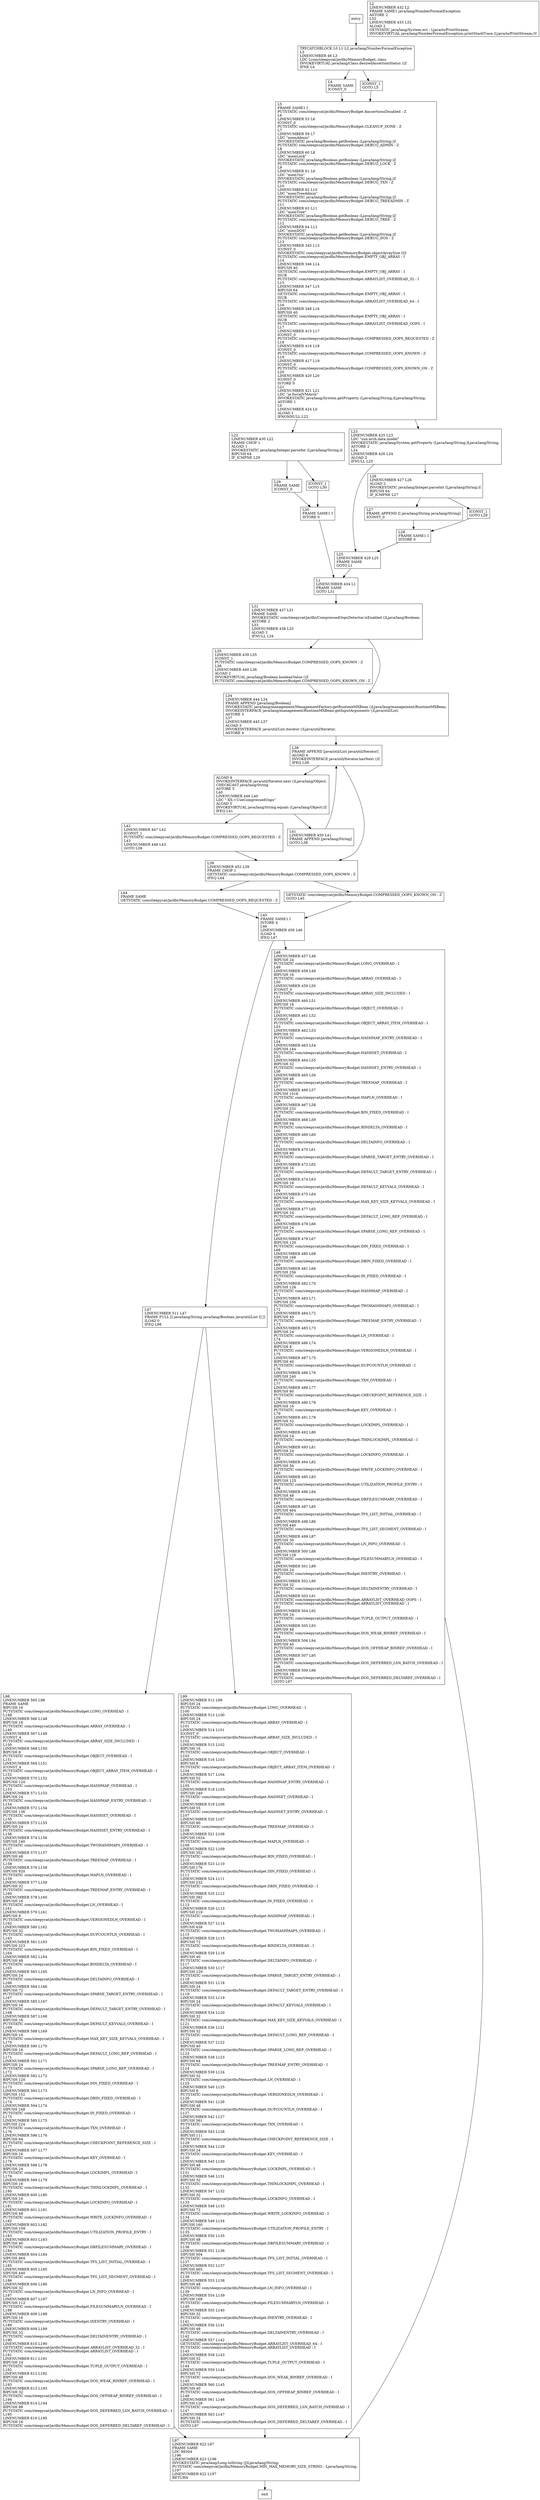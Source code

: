 digraph <clinit> {
node [shape=record];
135557768 [label="L35\lLINENUMBER 439 L35\lICONST_1\lPUTSTATIC com/sleepycat/je/dbi/MemoryBudget.COMPRESSED_OOPS_KNOWN : Z\lL36\lLINENUMBER 440 L36\lALOAD 2\lINVOKEVIRTUAL java/lang/Boolean.booleanValue ()Z\lPUTSTATIC com/sleepycat/je/dbi/MemoryBudget.COMPRESSED_OOPS_KNOWN_ON : Z\l"];
1553443008 [label="L38\lFRAME APPEND [java/util/List java/util/Iterator]\lALOAD 4\lINVOKEINTERFACE java/util/Iterator.hasNext ()Z\lIFEQ L39\l"];
1466288532 [label="L28\lFRAME SAME1 I\lISTORE 0\l"];
929999965 [label="L31\lLINENUMBER 437 L31\lFRAME SAME\lINVOKESTATIC com/sleepycat/je/dbi/CompressedOopsDetector.isEnabled ()Ljava/lang/Boolean;\lASTORE 2\lL33\lLINENUMBER 438 L33\lALOAD 2\lIFNULL L34\l"];
1390072929 [label="L44\lFRAME SAME\lGETSTATIC com/sleepycat/je/dbi/MemoryBudget.COMPRESSED_OOPS_REQUESTED : Z\l"];
235474330 [label="L4\lFRAME SAME\lICONST_0\l"];
509207314 [label="L34\lLINENUMBER 444 L34\lFRAME APPEND [java/lang/Boolean]\lINVOKESTATIC java/lang/management/ManagementFactory.getRuntimeMXBean ()Ljava/lang/management/RuntimeMXBean;\lINVOKEINTERFACE java/lang/management/RuntimeMXBean.getInputArguments ()Ljava/util/List;\lASTORE 3\lL37\lLINENUMBER 445 L37\lALOAD 3\lINVOKEINTERFACE java/util/List.iterator ()Ljava/util/Iterator;\lASTORE 4\l"];
1159007132 [label="L29\lFRAME SAME\lICONST_0\l"];
1019560899 [label="L30\lFRAME SAME1 I\lISTORE 0\l"];
527038106 [label="L27\lFRAME APPEND [I java/lang/String java/lang/String]\lICONST_0\l"];
1502718625 [label="L98\lLINENUMBER 565 L98\lFRAME SAME\lBIPUSH 16\lPUTSTATIC com/sleepycat/je/dbi/MemoryBudget.LONG_OVERHEAD : I\lL148\lLINENUMBER 566 L148\lBIPUSH 16\lPUTSTATIC com/sleepycat/je/dbi/MemoryBudget.ARRAY_OVERHEAD : I\lL149\lLINENUMBER 567 L149\lICONST_4\lPUTSTATIC com/sleepycat/je/dbi/MemoryBudget.ARRAY_SIZE_INCLUDED : I\lL150\lLINENUMBER 568 L150\lBIPUSH 8\lPUTSTATIC com/sleepycat/je/dbi/MemoryBudget.OBJECT_OVERHEAD : I\lL151\lLINENUMBER 569 L151\lICONST_4\lPUTSTATIC com/sleepycat/je/dbi/MemoryBudget.OBJECT_ARRAY_ITEM_OVERHEAD : I\lL152\lLINENUMBER 570 L152\lBIPUSH 120\lPUTSTATIC com/sleepycat/je/dbi/MemoryBudget.HASHMAP_OVERHEAD : I\lL153\lLINENUMBER 571 L153\lBIPUSH 24\lPUTSTATIC com/sleepycat/je/dbi/MemoryBudget.HASHMAP_ENTRY_OVERHEAD : I\lL154\lLINENUMBER 572 L154\lSIPUSH 136\lPUTSTATIC com/sleepycat/je/dbi/MemoryBudget.HASHSET_OVERHEAD : I\lL155\lLINENUMBER 573 L155\lBIPUSH 24\lPUTSTATIC com/sleepycat/je/dbi/MemoryBudget.HASHSET_ENTRY_OVERHEAD : I\lL156\lLINENUMBER 574 L156\lSIPUSH 240\lPUTSTATIC com/sleepycat/je/dbi/MemoryBudget.TWOHASHMAPS_OVERHEAD : I\lL157\lLINENUMBER 575 L157\lBIPUSH 48\lPUTSTATIC com/sleepycat/je/dbi/MemoryBudget.TREEMAP_OVERHEAD : I\lL158\lLINENUMBER 576 L158\lSIPUSH 920\lPUTSTATIC com/sleepycat/je/dbi/MemoryBudget.MAPLN_OVERHEAD : I\lL159\lLINENUMBER 577 L159\lBIPUSH 32\lPUTSTATIC com/sleepycat/je/dbi/MemoryBudget.TREEMAP_ENTRY_OVERHEAD : I\lL160\lLINENUMBER 578 L160\lBIPUSH 16\lPUTSTATIC com/sleepycat/je/dbi/MemoryBudget.LN_OVERHEAD : I\lL161\lLINENUMBER 579 L161\lBIPUSH 8\lPUTSTATIC com/sleepycat/je/dbi/MemoryBudget.VERSIONEDLN_OVERHEAD : I\lL162\lLINENUMBER 580 L162\lBIPUSH 32\lPUTSTATIC com/sleepycat/je/dbi/MemoryBudget.DUPCOUNTLN_OVERHEAD : I\lL163\lLINENUMBER 581 L163\lSIPUSH 223\lPUTSTATIC com/sleepycat/je/dbi/MemoryBudget.BIN_FIXED_OVERHEAD : I\lL164\lLINENUMBER 582 L164\lBIPUSH 48\lPUTSTATIC com/sleepycat/je/dbi/MemoryBudget.BINDELTA_OVERHEAD : I\lL165\lLINENUMBER 583 L165\lBIPUSH 24\lPUTSTATIC com/sleepycat/je/dbi/MemoryBudget.DELTAINFO_OVERHEAD : I\lL166\lLINENUMBER 584 L166\lBIPUSH 72\lPUTSTATIC com/sleepycat/je/dbi/MemoryBudget.SPARSE_TARGET_ENTRY_OVERHEAD : I\lL167\lLINENUMBER 585 L167\lBIPUSH 16\lPUTSTATIC com/sleepycat/je/dbi/MemoryBudget.DEFAULT_TARGET_ENTRY_OVERHEAD : I\lL168\lLINENUMBER 587 L168\lBIPUSH 16\lPUTSTATIC com/sleepycat/je/dbi/MemoryBudget.DEFAULT_KEYVALS_OVERHEAD : I\lL169\lLINENUMBER 588 L169\lBIPUSH 16\lPUTSTATIC com/sleepycat/je/dbi/MemoryBudget.MAX_KEY_SIZE_KEYVALS_OVERHEAD : I\lL170\lLINENUMBER 590 L170\lBIPUSH 16\lPUTSTATIC com/sleepycat/je/dbi/MemoryBudget.DEFAULT_LONG_REP_OVERHEAD : I\lL171\lLINENUMBER 591 L171\lBIPUSH 24\lPUTSTATIC com/sleepycat/je/dbi/MemoryBudget.SPARSE_LONG_REP_OVERHEAD : I\lL172\lLINENUMBER 592 L172\lBIPUSH 120\lPUTSTATIC com/sleepycat/je/dbi/MemoryBudget.DIN_FIXED_OVERHEAD : I\lL173\lLINENUMBER 593 L173\lSIPUSH 152\lPUTSTATIC com/sleepycat/je/dbi/MemoryBudget.DBIN_FIXED_OVERHEAD : I\lL174\lLINENUMBER 594 L174\lSIPUSH 248\lPUTSTATIC com/sleepycat/je/dbi/MemoryBudget.IN_FIXED_OVERHEAD : I\lL175\lLINENUMBER 595 L175\lSIPUSH 224\lPUTSTATIC com/sleepycat/je/dbi/MemoryBudget.TXN_OVERHEAD : I\lL176\lLINENUMBER 596 L176\lBIPUSH 64\lPUTSTATIC com/sleepycat/je/dbi/MemoryBudget.CHECKPOINT_REFERENCE_SIZE : I\lL177\lLINENUMBER 597 L177\lBIPUSH 16\lPUTSTATIC com/sleepycat/je/dbi/MemoryBudget.KEY_OVERHEAD : I\lL178\lLINENUMBER 598 L178\lBIPUSH 24\lPUTSTATIC com/sleepycat/je/dbi/MemoryBudget.LOCKIMPL_OVERHEAD : I\lL179\lLINENUMBER 599 L179\lBIPUSH 16\lPUTSTATIC com/sleepycat/je/dbi/MemoryBudget.THINLOCKIMPL_OVERHEAD : I\lL180\lLINENUMBER 600 L180\lBIPUSH 16\lPUTSTATIC com/sleepycat/je/dbi/MemoryBudget.LOCKINFO_OVERHEAD : I\lL181\lLINENUMBER 601 L181\lBIPUSH 48\lPUTSTATIC com/sleepycat/je/dbi/MemoryBudget.WRITE_LOCKINFO_OVERHEAD : I\lL182\lLINENUMBER 602 L182\lBIPUSH 109\lPUTSTATIC com/sleepycat/je/dbi/MemoryBudget.UTILIZATION_PROFILE_ENTRY : I\lL183\lLINENUMBER 603 L183\lBIPUSH 40\lPUTSTATIC com/sleepycat/je/dbi/MemoryBudget.DBFILESUMMARY_OVERHEAD : I\lL184\lLINENUMBER 604 L184\lSIPUSH 464\lPUTSTATIC com/sleepycat/je/dbi/MemoryBudget.TFS_LIST_INITIAL_OVERHEAD : I\lL185\lLINENUMBER 605 L185\lSIPUSH 440\lPUTSTATIC com/sleepycat/je/dbi/MemoryBudget.TFS_LIST_SEGMENT_OVERHEAD : I\lL186\lLINENUMBER 606 L186\lBIPUSH 32\lPUTSTATIC com/sleepycat/je/dbi/MemoryBudget.LN_INFO_OVERHEAD : I\lL187\lLINENUMBER 607 L187\lBIPUSH 112\lPUTSTATIC com/sleepycat/je/dbi/MemoryBudget.FILESUMMARYLN_OVERHEAD : I\lL188\lLINENUMBER 608 L188\lBIPUSH 16\lPUTSTATIC com/sleepycat/je/dbi/MemoryBudget.INENTRY_OVERHEAD : I\lL189\lLINENUMBER 609 L189\lBIPUSH 32\lPUTSTATIC com/sleepycat/je/dbi/MemoryBudget.DELTAINENTRY_OVERHEAD : I\lL190\lLINENUMBER 610 L190\lGETSTATIC com/sleepycat/je/dbi/MemoryBudget.ARRAYLIST_OVERHEAD_32 : I\lPUTSTATIC com/sleepycat/je/dbi/MemoryBudget.ARRAYLIST_OVERHEAD : I\lL191\lLINENUMBER 611 L191\lBIPUSH 24\lPUTSTATIC com/sleepycat/je/dbi/MemoryBudget.TUPLE_OUTPUT_OVERHEAD : I\lL192\lLINENUMBER 612 L192\lBIPUSH 48\lPUTSTATIC com/sleepycat/je/dbi/MemoryBudget.DOS_WEAK_BINREF_OVERHEAD : I\lL193\lLINENUMBER 613 L193\lBIPUSH 32\lPUTSTATIC com/sleepycat/je/dbi/MemoryBudget.DOS_OFFHEAP_BINREF_OVERHEAD : I\lL194\lLINENUMBER 614 L194\lBIPUSH 88\lPUTSTATIC com/sleepycat/je/dbi/MemoryBudget.DOS_DEFERRED_LSN_BATCH_OVERHEAD : I\lL195\lLINENUMBER 616 L195\lBIPUSH 16\lPUTSTATIC com/sleepycat/je/dbi/MemoryBudget.DOS_DEFERRED_DELTAREF_OVERHEAD : I\l"];
1059485071 [label="ALOAD 4\lINVOKEINTERFACE java/util/Iterator.next ()Ljava/lang/Object;\lCHECKCAST java/lang/String\lASTORE 5\lL40\lLINENUMBER 446 L40\lLDC \"-XX:+UseCompressedOops\"\lALOAD 5\lINVOKEVIRTUAL java/lang/String.equals (Ljava/lang/Object;)Z\lIFEQ L41\l"];
673907453 [label="GETSTATIC com/sleepycat/je/dbi/MemoryBudget.COMPRESSED_OOPS_KNOWN_ON : Z\lGOTO L45\l"];
344834257 [label="L39\lLINENUMBER 452 L39\lFRAME CHOP 1\lGETSTATIC com/sleepycat/je/dbi/MemoryBudget.COMPRESSED_OOPS_KNOWN : Z\lIFEQ L44\l"];
2020387555 [label="L45\lFRAME SAME1 I\lISTORE 4\lL46\lLINENUMBER 456 L46\lILOAD 4\lIFEQ L47\l"];
1774460955 [label="L25\lLINENUMBER 429 L25\lFRAME SAME\lGOTO L1\l"];
615354858 [label="L42\lLINENUMBER 447 L42\lICONST_1\lPUTSTATIC com/sleepycat/je/dbi/MemoryBudget.COMPRESSED_OOPS_REQUESTED : Z\lL43\lLINENUMBER 448 L43\lGOTO L39\l"];
1937747867 [label="TRYCATCHBLOCK L0 L1 L2 java/lang/NumberFormatException\lL3\lLINENUMBER 46 L3\lLDC Lcom/sleepycat/je/dbi/MemoryBudget;.class\lINVOKEVIRTUAL java/lang/Class.desiredAssertionStatus ()Z\lIFNE L4\l"];
362345107 [label="ICONST_1\lGOTO L30\l"];
2064506711 [label="L5\lFRAME SAME1 I\lPUTSTATIC com/sleepycat/je/dbi/MemoryBudget.$assertionsDisabled : Z\lL6\lLINENUMBER 53 L6\lICONST_0\lPUTSTATIC com/sleepycat/je/dbi/MemoryBudget.CLEANUP_DONE : Z\lL7\lLINENUMBER 59 L7\lLDC \"memAdmin\"\lINVOKESTATIC java/lang/Boolean.getBoolean (Ljava/lang/String;)Z\lPUTSTATIC com/sleepycat/je/dbi/MemoryBudget.DEBUG_ADMIN : Z\lL8\lLINENUMBER 60 L8\lLDC \"memLock\"\lINVOKESTATIC java/lang/Boolean.getBoolean (Ljava/lang/String;)Z\lPUTSTATIC com/sleepycat/je/dbi/MemoryBudget.DEBUG_LOCK : Z\lL9\lLINENUMBER 61 L9\lLDC \"memTxn\"\lINVOKESTATIC java/lang/Boolean.getBoolean (Ljava/lang/String;)Z\lPUTSTATIC com/sleepycat/je/dbi/MemoryBudget.DEBUG_TXN : Z\lL10\lLINENUMBER 62 L10\lLDC \"memTreeAdmin\"\lINVOKESTATIC java/lang/Boolean.getBoolean (Ljava/lang/String;)Z\lPUTSTATIC com/sleepycat/je/dbi/MemoryBudget.DEBUG_TREEADMIN : Z\lL11\lLINENUMBER 63 L11\lLDC \"memTree\"\lINVOKESTATIC java/lang/Boolean.getBoolean (Ljava/lang/String;)Z\lPUTSTATIC com/sleepycat/je/dbi/MemoryBudget.DEBUG_TREE : Z\lL12\lLINENUMBER 64 L12\lLDC \"memDOS\"\lINVOKESTATIC java/lang/Boolean.getBoolean (Ljava/lang/String;)Z\lPUTSTATIC com/sleepycat/je/dbi/MemoryBudget.DEBUG_DOS : Z\lL13\lLINENUMBER 345 L13\lICONST_0\lINVOKESTATIC com/sleepycat/je/dbi/MemoryBudget.objectArraySize (I)I\lPUTSTATIC com/sleepycat/je/dbi/MemoryBudget.EMPTY_OBJ_ARRAY : I\lL14\lLINENUMBER 346 L14\lBIPUSH 40\lGETSTATIC com/sleepycat/je/dbi/MemoryBudget.EMPTY_OBJ_ARRAY : I\lISUB\lPUTSTATIC com/sleepycat/je/dbi/MemoryBudget.ARRAYLIST_OVERHEAD_32 : I\lL15\lLINENUMBER 347 L15\lBIPUSH 64\lGETSTATIC com/sleepycat/je/dbi/MemoryBudget.EMPTY_OBJ_ARRAY : I\lISUB\lPUTSTATIC com/sleepycat/je/dbi/MemoryBudget.ARRAYLIST_OVERHEAD_64 : I\lL16\lLINENUMBER 348 L16\lBIPUSH 40\lGETSTATIC com/sleepycat/je/dbi/MemoryBudget.EMPTY_OBJ_ARRAY : I\lISUB\lPUTSTATIC com/sleepycat/je/dbi/MemoryBudget.ARRAYLIST_OVERHEAD_OOPS : I\lL17\lLINENUMBER 415 L17\lICONST_0\lPUTSTATIC com/sleepycat/je/dbi/MemoryBudget.COMPRESSED_OOPS_REQUESTED : Z\lL18\lLINENUMBER 416 L18\lICONST_0\lPUTSTATIC com/sleepycat/je/dbi/MemoryBudget.COMPRESSED_OOPS_KNOWN : Z\lL19\lLINENUMBER 417 L19\lICONST_0\lPUTSTATIC com/sleepycat/je/dbi/MemoryBudget.COMPRESSED_OOPS_KNOWN_ON : Z\lL20\lLINENUMBER 420 L20\lICONST_0\lISTORE 0\lL21\lLINENUMBER 421 L21\lLDC \"je.forceJVMArch\"\lINVOKESTATIC java/lang/System.getProperty (Ljava/lang/String;)Ljava/lang/String;\lASTORE 1\lL0\lLINENUMBER 424 L0\lALOAD 1\lIFNONNULL L22\l"];
2082909459 [label="L26\lLINENUMBER 427 L26\lALOAD 2\lINVOKESTATIC java/lang/Integer.parseInt (Ljava/lang/String;)I\lBIPUSH 64\lIF_ICMPNE L27\l"];
518170718 [label="L1\lLINENUMBER 434 L1\lFRAME SAME\lGOTO L31\l"];
1159589921 [label="L41\lLINENUMBER 450 L41\lFRAME APPEND [java/lang/String]\lGOTO L38\l"];
803704224 [label="L22\lLINENUMBER 430 L22\lFRAME CHOP 1\lALOAD 1\lINVOKESTATIC java/lang/Integer.parseInt (Ljava/lang/String;)I\lBIPUSH 64\lIF_ICMPNE L29\l"];
208724025 [label="ICONST_1\lGOTO L28\l"];
1706089545 [label="L2\lLINENUMBER 432 L2\lFRAME SAME1 java/lang/NumberFormatException\lASTORE 2\lL32\lLINENUMBER 433 L32\lALOAD 2\lGETSTATIC java/lang/System.err : Ljava/io/PrintStream;\lINVOKEVIRTUAL java/lang/NumberFormatException.printStackTrace (Ljava/io/PrintStream;)V\l"];
48962240 [label="ICONST_1\lGOTO L5\l"];
1537470248 [label="L99\lLINENUMBER 512 L99\lBIPUSH 24\lPUTSTATIC com/sleepycat/je/dbi/MemoryBudget.LONG_OVERHEAD : I\lL100\lLINENUMBER 513 L100\lBIPUSH 24\lPUTSTATIC com/sleepycat/je/dbi/MemoryBudget.ARRAY_OVERHEAD : I\lL101\lLINENUMBER 514 L101\lICONST_0\lPUTSTATIC com/sleepycat/je/dbi/MemoryBudget.ARRAY_SIZE_INCLUDED : I\lL102\lLINENUMBER 515 L102\lBIPUSH 16\lPUTSTATIC com/sleepycat/je/dbi/MemoryBudget.OBJECT_OVERHEAD : I\lL103\lLINENUMBER 516 L103\lBIPUSH 8\lPUTSTATIC com/sleepycat/je/dbi/MemoryBudget.OBJECT_ARRAY_ITEM_OVERHEAD : I\lL104\lLINENUMBER 517 L104\lBIPUSH 52\lPUTSTATIC com/sleepycat/je/dbi/MemoryBudget.HASHMAP_ENTRY_OVERHEAD : I\lL105\lLINENUMBER 518 L105\lSIPUSH 240\lPUTSTATIC com/sleepycat/je/dbi/MemoryBudget.HASHSET_OVERHEAD : I\lL106\lLINENUMBER 519 L106\lBIPUSH 55\lPUTSTATIC com/sleepycat/je/dbi/MemoryBudget.HASHSET_ENTRY_OVERHEAD : I\lL107\lLINENUMBER 520 L107\lBIPUSH 80\lPUTSTATIC com/sleepycat/je/dbi/MemoryBudget.TREEMAP_OVERHEAD : I\lL108\lLINENUMBER 521 L108\lSIPUSH 1624\lPUTSTATIC com/sleepycat/je/dbi/MemoryBudget.MAPLN_OVERHEAD : I\lL109\lLINENUMBER 522 L109\lSIPUSH 352\lPUTSTATIC com/sleepycat/je/dbi/MemoryBudget.BIN_FIXED_OVERHEAD : I\lL110\lLINENUMBER 523 L110\lSIPUSH 176\lPUTSTATIC com/sleepycat/je/dbi/MemoryBudget.DIN_FIXED_OVERHEAD : I\lL111\lLINENUMBER 524 L111\lSIPUSH 232\lPUTSTATIC com/sleepycat/je/dbi/MemoryBudget.DBIN_FIXED_OVERHEAD : I\lL112\lLINENUMBER 525 L112\lSIPUSH 392\lPUTSTATIC com/sleepycat/je/dbi/MemoryBudget.IN_FIXED_OVERHEAD : I\lL113\lLINENUMBER 526 L113\lSIPUSH 219\lPUTSTATIC com/sleepycat/je/dbi/MemoryBudget.HASHMAP_OVERHEAD : I\lL114\lLINENUMBER 527 L114\lSIPUSH 438\lPUTSTATIC com/sleepycat/je/dbi/MemoryBudget.TWOHASHMAPS_OVERHEAD : I\lL115\lLINENUMBER 528 L115\lBIPUSH 72\lPUTSTATIC com/sleepycat/je/dbi/MemoryBudget.BINDELTA_OVERHEAD : I\lL116\lLINENUMBER 529 L116\lBIPUSH 40\lPUTSTATIC com/sleepycat/je/dbi/MemoryBudget.DELTAINFO_OVERHEAD : I\lL117\lLINENUMBER 530 L117\lBIPUSH 120\lPUTSTATIC com/sleepycat/je/dbi/MemoryBudget.SPARSE_TARGET_ENTRY_OVERHEAD : I\lL118\lLINENUMBER 531 L118\lBIPUSH 24\lPUTSTATIC com/sleepycat/je/dbi/MemoryBudget.DEFAULT_TARGET_ENTRY_OVERHEAD : I\lL119\lLINENUMBER 533 L119\lBIPUSH 24\lPUTSTATIC com/sleepycat/je/dbi/MemoryBudget.DEFAULT_KEYVALS_OVERHEAD : I\lL120\lLINENUMBER 534 L120\lBIPUSH 32\lPUTSTATIC com/sleepycat/je/dbi/MemoryBudget.MAX_KEY_SIZE_KEYVALS_OVERHEAD : I\lL121\lLINENUMBER 536 L121\lBIPUSH 32\lPUTSTATIC com/sleepycat/je/dbi/MemoryBudget.DEFAULT_LONG_REP_OVERHEAD : I\lL122\lLINENUMBER 537 L122\lBIPUSH 40\lPUTSTATIC com/sleepycat/je/dbi/MemoryBudget.SPARSE_LONG_REP_OVERHEAD : I\lL123\lLINENUMBER 538 L123\lBIPUSH 64\lPUTSTATIC com/sleepycat/je/dbi/MemoryBudget.TREEMAP_ENTRY_OVERHEAD : I\lL124\lLINENUMBER 539 L124\lBIPUSH 32\lPUTSTATIC com/sleepycat/je/dbi/MemoryBudget.LN_OVERHEAD : I\lL125\lLINENUMBER 540 L125\lBIPUSH 8\lPUTSTATIC com/sleepycat/je/dbi/MemoryBudget.VERSIONEDLN_OVERHEAD : I\lL126\lLINENUMBER 541 L126\lBIPUSH 48\lPUTSTATIC com/sleepycat/je/dbi/MemoryBudget.DUPCOUNTLN_OVERHEAD : I\lL127\lLINENUMBER 542 L127\lSIPUSH 361\lPUTSTATIC com/sleepycat/je/dbi/MemoryBudget.TXN_OVERHEAD : I\lL128\lLINENUMBER 543 L128\lBIPUSH 111\lPUTSTATIC com/sleepycat/je/dbi/MemoryBudget.CHECKPOINT_REFERENCE_SIZE : I\lL129\lLINENUMBER 544 L129\lBIPUSH 24\lPUTSTATIC com/sleepycat/je/dbi/MemoryBudget.KEY_OVERHEAD : I\lL130\lLINENUMBER 545 L130\lBIPUSH 48\lPUTSTATIC com/sleepycat/je/dbi/MemoryBudget.LOCKIMPL_OVERHEAD : I\lL131\lLINENUMBER 546 L131\lBIPUSH 32\lPUTSTATIC com/sleepycat/je/dbi/MemoryBudget.THINLOCKIMPL_OVERHEAD : I\lL132\lLINENUMBER 547 L132\lBIPUSH 32\lPUTSTATIC com/sleepycat/je/dbi/MemoryBudget.LOCKINFO_OVERHEAD : I\lL133\lLINENUMBER 548 L133\lBIPUSH 72\lPUTSTATIC com/sleepycat/je/dbi/MemoryBudget.WRITE_LOCKINFO_OVERHEAD : I\lL134\lLINENUMBER 549 L134\lSIPUSH 160\lPUTSTATIC com/sleepycat/je/dbi/MemoryBudget.UTILIZATION_PROFILE_ENTRY : I\lL135\lLINENUMBER 550 L135\lBIPUSH 48\lPUTSTATIC com/sleepycat/je/dbi/MemoryBudget.DBFILESUMMARY_OVERHEAD : I\lL136\lLINENUMBER 551 L136\lSIPUSH 504\lPUTSTATIC com/sleepycat/je/dbi/MemoryBudget.TFS_LIST_INITIAL_OVERHEAD : I\lL137\lLINENUMBER 552 L137\lSIPUSH 465\lPUTSTATIC com/sleepycat/je/dbi/MemoryBudget.TFS_LIST_SEGMENT_OVERHEAD : I\lL138\lLINENUMBER 553 L138\lBIPUSH 48\lPUTSTATIC com/sleepycat/je/dbi/MemoryBudget.LN_INFO_OVERHEAD : I\lL139\lLINENUMBER 554 L139\lSIPUSH 168\lPUTSTATIC com/sleepycat/je/dbi/MemoryBudget.FILESUMMARYLN_OVERHEAD : I\lL140\lLINENUMBER 555 L140\lBIPUSH 32\lPUTSTATIC com/sleepycat/je/dbi/MemoryBudget.INENTRY_OVERHEAD : I\lL141\lLINENUMBER 556 L141\lBIPUSH 48\lPUTSTATIC com/sleepycat/je/dbi/MemoryBudget.DELTAINENTRY_OVERHEAD : I\lL142\lLINENUMBER 557 L142\lGETSTATIC com/sleepycat/je/dbi/MemoryBudget.ARRAYLIST_OVERHEAD_64 : I\lPUTSTATIC com/sleepycat/je/dbi/MemoryBudget.ARRAYLIST_OVERHEAD : I\lL143\lLINENUMBER 558 L143\lBIPUSH 32\lPUTSTATIC com/sleepycat/je/dbi/MemoryBudget.TUPLE_OUTPUT_OVERHEAD : I\lL144\lLINENUMBER 559 L144\lBIPUSH 72\lPUTSTATIC com/sleepycat/je/dbi/MemoryBudget.DOS_WEAK_BINREF_OVERHEAD : I\lL145\lLINENUMBER 560 L145\lBIPUSH 40\lPUTSTATIC com/sleepycat/je/dbi/MemoryBudget.DOS_OFFHEAP_BINREF_OVERHEAD : I\lL146\lLINENUMBER 561 L146\lSIPUSH 128\lPUTSTATIC com/sleepycat/je/dbi/MemoryBudget.DOS_DEFERRED_LSN_BATCH_OVERHEAD : I\lL147\lLINENUMBER 563 L147\lBIPUSH 24\lPUTSTATIC com/sleepycat/je/dbi/MemoryBudget.DOS_DEFERRED_DELTAREF_OVERHEAD : I\lGOTO L97\l"];
814110405 [label="L47\lLINENUMBER 511 L47\lFRAME FULL [I java/lang/String java/lang/Boolean java/util/List I] []\lILOAD 0\lIFEQ L98\l"];
1962976474 [label="L23\lLINENUMBER 425 L23\lLDC \"sun.arch.data.model\"\lINVOKESTATIC java/lang/System.getProperty (Ljava/lang/String;)Ljava/lang/String;\lASTORE 2\lL24\lLINENUMBER 426 L24\lALOAD 2\lIFNULL L25\l"];
1078625986 [label="L48\lLINENUMBER 457 L48\lBIPUSH 24\lPUTSTATIC com/sleepycat/je/dbi/MemoryBudget.LONG_OVERHEAD : I\lL49\lLINENUMBER 458 L49\lBIPUSH 16\lPUTSTATIC com/sleepycat/je/dbi/MemoryBudget.ARRAY_OVERHEAD : I\lL50\lLINENUMBER 459 L50\lICONST_0\lPUTSTATIC com/sleepycat/je/dbi/MemoryBudget.ARRAY_SIZE_INCLUDED : I\lL51\lLINENUMBER 460 L51\lBIPUSH 16\lPUTSTATIC com/sleepycat/je/dbi/MemoryBudget.OBJECT_OVERHEAD : I\lL52\lLINENUMBER 461 L52\lICONST_4\lPUTSTATIC com/sleepycat/je/dbi/MemoryBudget.OBJECT_ARRAY_ITEM_OVERHEAD : I\lL53\lLINENUMBER 462 L53\lBIPUSH 32\lPUTSTATIC com/sleepycat/je/dbi/MemoryBudget.HASHMAP_ENTRY_OVERHEAD : I\lL54\lLINENUMBER 463 L54\lSIPUSH 144\lPUTSTATIC com/sleepycat/je/dbi/MemoryBudget.HASHSET_OVERHEAD : I\lL55\lLINENUMBER 464 L55\lBIPUSH 32\lPUTSTATIC com/sleepycat/je/dbi/MemoryBudget.HASHSET_ENTRY_OVERHEAD : I\lL56\lLINENUMBER 465 L56\lBIPUSH 48\lPUTSTATIC com/sleepycat/je/dbi/MemoryBudget.TREEMAP_OVERHEAD : I\lL57\lLINENUMBER 466 L57\lSIPUSH 1016\lPUTSTATIC com/sleepycat/je/dbi/MemoryBudget.MAPLN_OVERHEAD : I\lL58\lLINENUMBER 467 L58\lSIPUSH 232\lPUTSTATIC com/sleepycat/je/dbi/MemoryBudget.BIN_FIXED_OVERHEAD : I\lL59\lLINENUMBER 468 L59\lBIPUSH 64\lPUTSTATIC com/sleepycat/je/dbi/MemoryBudget.BINDELTA_OVERHEAD : I\lL60\lLINENUMBER 469 L60\lBIPUSH 32\lPUTSTATIC com/sleepycat/je/dbi/MemoryBudget.DELTAINFO_OVERHEAD : I\lL61\lLINENUMBER 470 L61\lBIPUSH 80\lPUTSTATIC com/sleepycat/je/dbi/MemoryBudget.SPARSE_TARGET_ENTRY_OVERHEAD : I\lL62\lLINENUMBER 472 L62\lBIPUSH 16\lPUTSTATIC com/sleepycat/je/dbi/MemoryBudget.DEFAULT_TARGET_ENTRY_OVERHEAD : I\lL63\lLINENUMBER 474 L63\lBIPUSH 16\lPUTSTATIC com/sleepycat/je/dbi/MemoryBudget.DEFAULT_KEYVALS_OVERHEAD : I\lL64\lLINENUMBER 475 L64\lBIPUSH 24\lPUTSTATIC com/sleepycat/je/dbi/MemoryBudget.MAX_KEY_SIZE_KEYVALS_OVERHEAD : I\lL65\lLINENUMBER 477 L65\lBIPUSH 24\lPUTSTATIC com/sleepycat/je/dbi/MemoryBudget.DEFAULT_LONG_REP_OVERHEAD : I\lL66\lLINENUMBER 478 L66\lBIPUSH 24\lPUTSTATIC com/sleepycat/je/dbi/MemoryBudget.SPARSE_LONG_REP_OVERHEAD : I\lL67\lLINENUMBER 479 L67\lBIPUSH 120\lPUTSTATIC com/sleepycat/je/dbi/MemoryBudget.DIN_FIXED_OVERHEAD : I\lL68\lLINENUMBER 480 L68\lSIPUSH 168\lPUTSTATIC com/sleepycat/je/dbi/MemoryBudget.DBIN_FIXED_OVERHEAD : I\lL69\lLINENUMBER 481 L69\lSIPUSH 256\lPUTSTATIC com/sleepycat/je/dbi/MemoryBudget.IN_FIXED_OVERHEAD : I\lL70\lLINENUMBER 482 L70\lSIPUSH 128\lPUTSTATIC com/sleepycat/je/dbi/MemoryBudget.HASHMAP_OVERHEAD : I\lL71\lLINENUMBER 483 L71\lSIPUSH 256\lPUTSTATIC com/sleepycat/je/dbi/MemoryBudget.TWOHASHMAPS_OVERHEAD : I\lL72\lLINENUMBER 484 L72\lBIPUSH 40\lPUTSTATIC com/sleepycat/je/dbi/MemoryBudget.TREEMAP_ENTRY_OVERHEAD : I\lL73\lLINENUMBER 485 L73\lBIPUSH 24\lPUTSTATIC com/sleepycat/je/dbi/MemoryBudget.LN_OVERHEAD : I\lL74\lLINENUMBER 486 L74\lBIPUSH 8\lPUTSTATIC com/sleepycat/je/dbi/MemoryBudget.VERSIONEDLN_OVERHEAD : I\lL75\lLINENUMBER 487 L75\lBIPUSH 40\lPUTSTATIC com/sleepycat/je/dbi/MemoryBudget.DUPCOUNTLN_OVERHEAD : I\lL76\lLINENUMBER 488 L76\lSIPUSH 240\lPUTSTATIC com/sleepycat/je/dbi/MemoryBudget.TXN_OVERHEAD : I\lL77\lLINENUMBER 489 L77\lBIPUSH 80\lPUTSTATIC com/sleepycat/je/dbi/MemoryBudget.CHECKPOINT_REFERENCE_SIZE : I\lL78\lLINENUMBER 490 L78\lBIPUSH 16\lPUTSTATIC com/sleepycat/je/dbi/MemoryBudget.KEY_OVERHEAD : I\lL79\lLINENUMBER 491 L79\lBIPUSH 32\lPUTSTATIC com/sleepycat/je/dbi/MemoryBudget.LOCKIMPL_OVERHEAD : I\lL80\lLINENUMBER 492 L80\lBIPUSH 24\lPUTSTATIC com/sleepycat/je/dbi/MemoryBudget.THINLOCKIMPL_OVERHEAD : I\lL81\lLINENUMBER 493 L81\lBIPUSH 24\lPUTSTATIC com/sleepycat/je/dbi/MemoryBudget.LOCKINFO_OVERHEAD : I\lL82\lLINENUMBER 494 L82\lBIPUSH 56\lPUTSTATIC com/sleepycat/je/dbi/MemoryBudget.WRITE_LOCKINFO_OVERHEAD : I\lL83\lLINENUMBER 495 L83\lBIPUSH 125\lPUTSTATIC com/sleepycat/je/dbi/MemoryBudget.UTILIZATION_PROFILE_ENTRY : I\lL84\lLINENUMBER 496 L84\lBIPUSH 48\lPUTSTATIC com/sleepycat/je/dbi/MemoryBudget.DBFILESUMMARY_OVERHEAD : I\lL85\lLINENUMBER 497 L85\lSIPUSH 464\lPUTSTATIC com/sleepycat/je/dbi/MemoryBudget.TFS_LIST_INITIAL_OVERHEAD : I\lL86\lLINENUMBER 498 L86\lSIPUSH 440\lPUTSTATIC com/sleepycat/je/dbi/MemoryBudget.TFS_LIST_SEGMENT_OVERHEAD : I\lL87\lLINENUMBER 499 L87\lBIPUSH 30\lPUTSTATIC com/sleepycat/je/dbi/MemoryBudget.LN_INFO_OVERHEAD : I\lL88\lLINENUMBER 500 L88\lSIPUSH 128\lPUTSTATIC com/sleepycat/je/dbi/MemoryBudget.FILESUMMARYLN_OVERHEAD : I\lL89\lLINENUMBER 501 L89\lBIPUSH 24\lPUTSTATIC com/sleepycat/je/dbi/MemoryBudget.INENTRY_OVERHEAD : I\lL90\lLINENUMBER 502 L90\lBIPUSH 32\lPUTSTATIC com/sleepycat/je/dbi/MemoryBudget.DELTAINENTRY_OVERHEAD : I\lL91\lLINENUMBER 503 L91\lGETSTATIC com/sleepycat/je/dbi/MemoryBudget.ARRAYLIST_OVERHEAD_OOPS : I\lPUTSTATIC com/sleepycat/je/dbi/MemoryBudget.ARRAYLIST_OVERHEAD : I\lL92\lLINENUMBER 504 L92\lBIPUSH 24\lPUTSTATIC com/sleepycat/je/dbi/MemoryBudget.TUPLE_OUTPUT_OVERHEAD : I\lL93\lLINENUMBER 505 L93\lBIPUSH 48\lPUTSTATIC com/sleepycat/je/dbi/MemoryBudget.DOS_WEAK_BINREF_OVERHEAD : I\lL94\lLINENUMBER 506 L94\lBIPUSH 40\lPUTSTATIC com/sleepycat/je/dbi/MemoryBudget.DOS_OFFHEAP_BINREF_OVERHEAD : I\lL95\lLINENUMBER 507 L95\lBIPUSH 88\lPUTSTATIC com/sleepycat/je/dbi/MemoryBudget.DOS_DEFERRED_LSN_BATCH_OVERHEAD : I\lL96\lLINENUMBER 509 L96\lBIPUSH 16\lPUTSTATIC com/sleepycat/je/dbi/MemoryBudget.DOS_DEFERRED_DELTAREF_OVERHEAD : I\lGOTO L97\l"];
1144470390 [label="L97\lLINENUMBER 622 L97\lFRAME SAME\lLDC 98304\lL196\lLINENUMBER 623 L196\lINVOKESTATIC java/lang/Long.toString (J)Ljava/lang/String;\lPUTSTATIC com/sleepycat/je/dbi/MemoryBudget.MIN_MAX_MEMORY_SIZE_STRING : Ljava/lang/String;\lL197\lLINENUMBER 622 L197\lRETURN\l"];
entry;
exit;
135557768 -> 509207314;
1553443008 -> 1059485071;
1553443008 -> 344834257;
1466288532 -> 1774460955;
929999965 -> 135557768;
929999965 -> 509207314;
1390072929 -> 2020387555;
235474330 -> 2064506711;
509207314 -> 1553443008;
1159007132 -> 1019560899;
1019560899 -> 518170718;
527038106 -> 1466288532;
1502718625 -> 1144470390;
1059485071 -> 1159589921;
1059485071 -> 615354858;
673907453 -> 2020387555;
344834257 -> 673907453;
344834257 -> 1390072929;
2020387555 -> 814110405;
2020387555 -> 1078625986;
1774460955 -> 518170718;
615354858 -> 344834257;
1937747867 -> 48962240;
1937747867 -> 235474330;
362345107 -> 1019560899;
2064506711 -> 803704224;
2064506711 -> 1962976474;
2082909459 -> 527038106;
2082909459 -> 208724025;
518170718 -> 929999965;
1159589921 -> 1553443008;
entry -> 1937747867;
803704224 -> 362345107;
803704224 -> 1159007132;
208724025 -> 1466288532;
48962240 -> 2064506711;
1537470248 -> 1144470390;
814110405 -> 1502718625;
814110405 -> 1537470248;
1962976474 -> 2082909459;
1962976474 -> 1774460955;
1078625986 -> 1144470390;
1144470390 -> exit;
}
